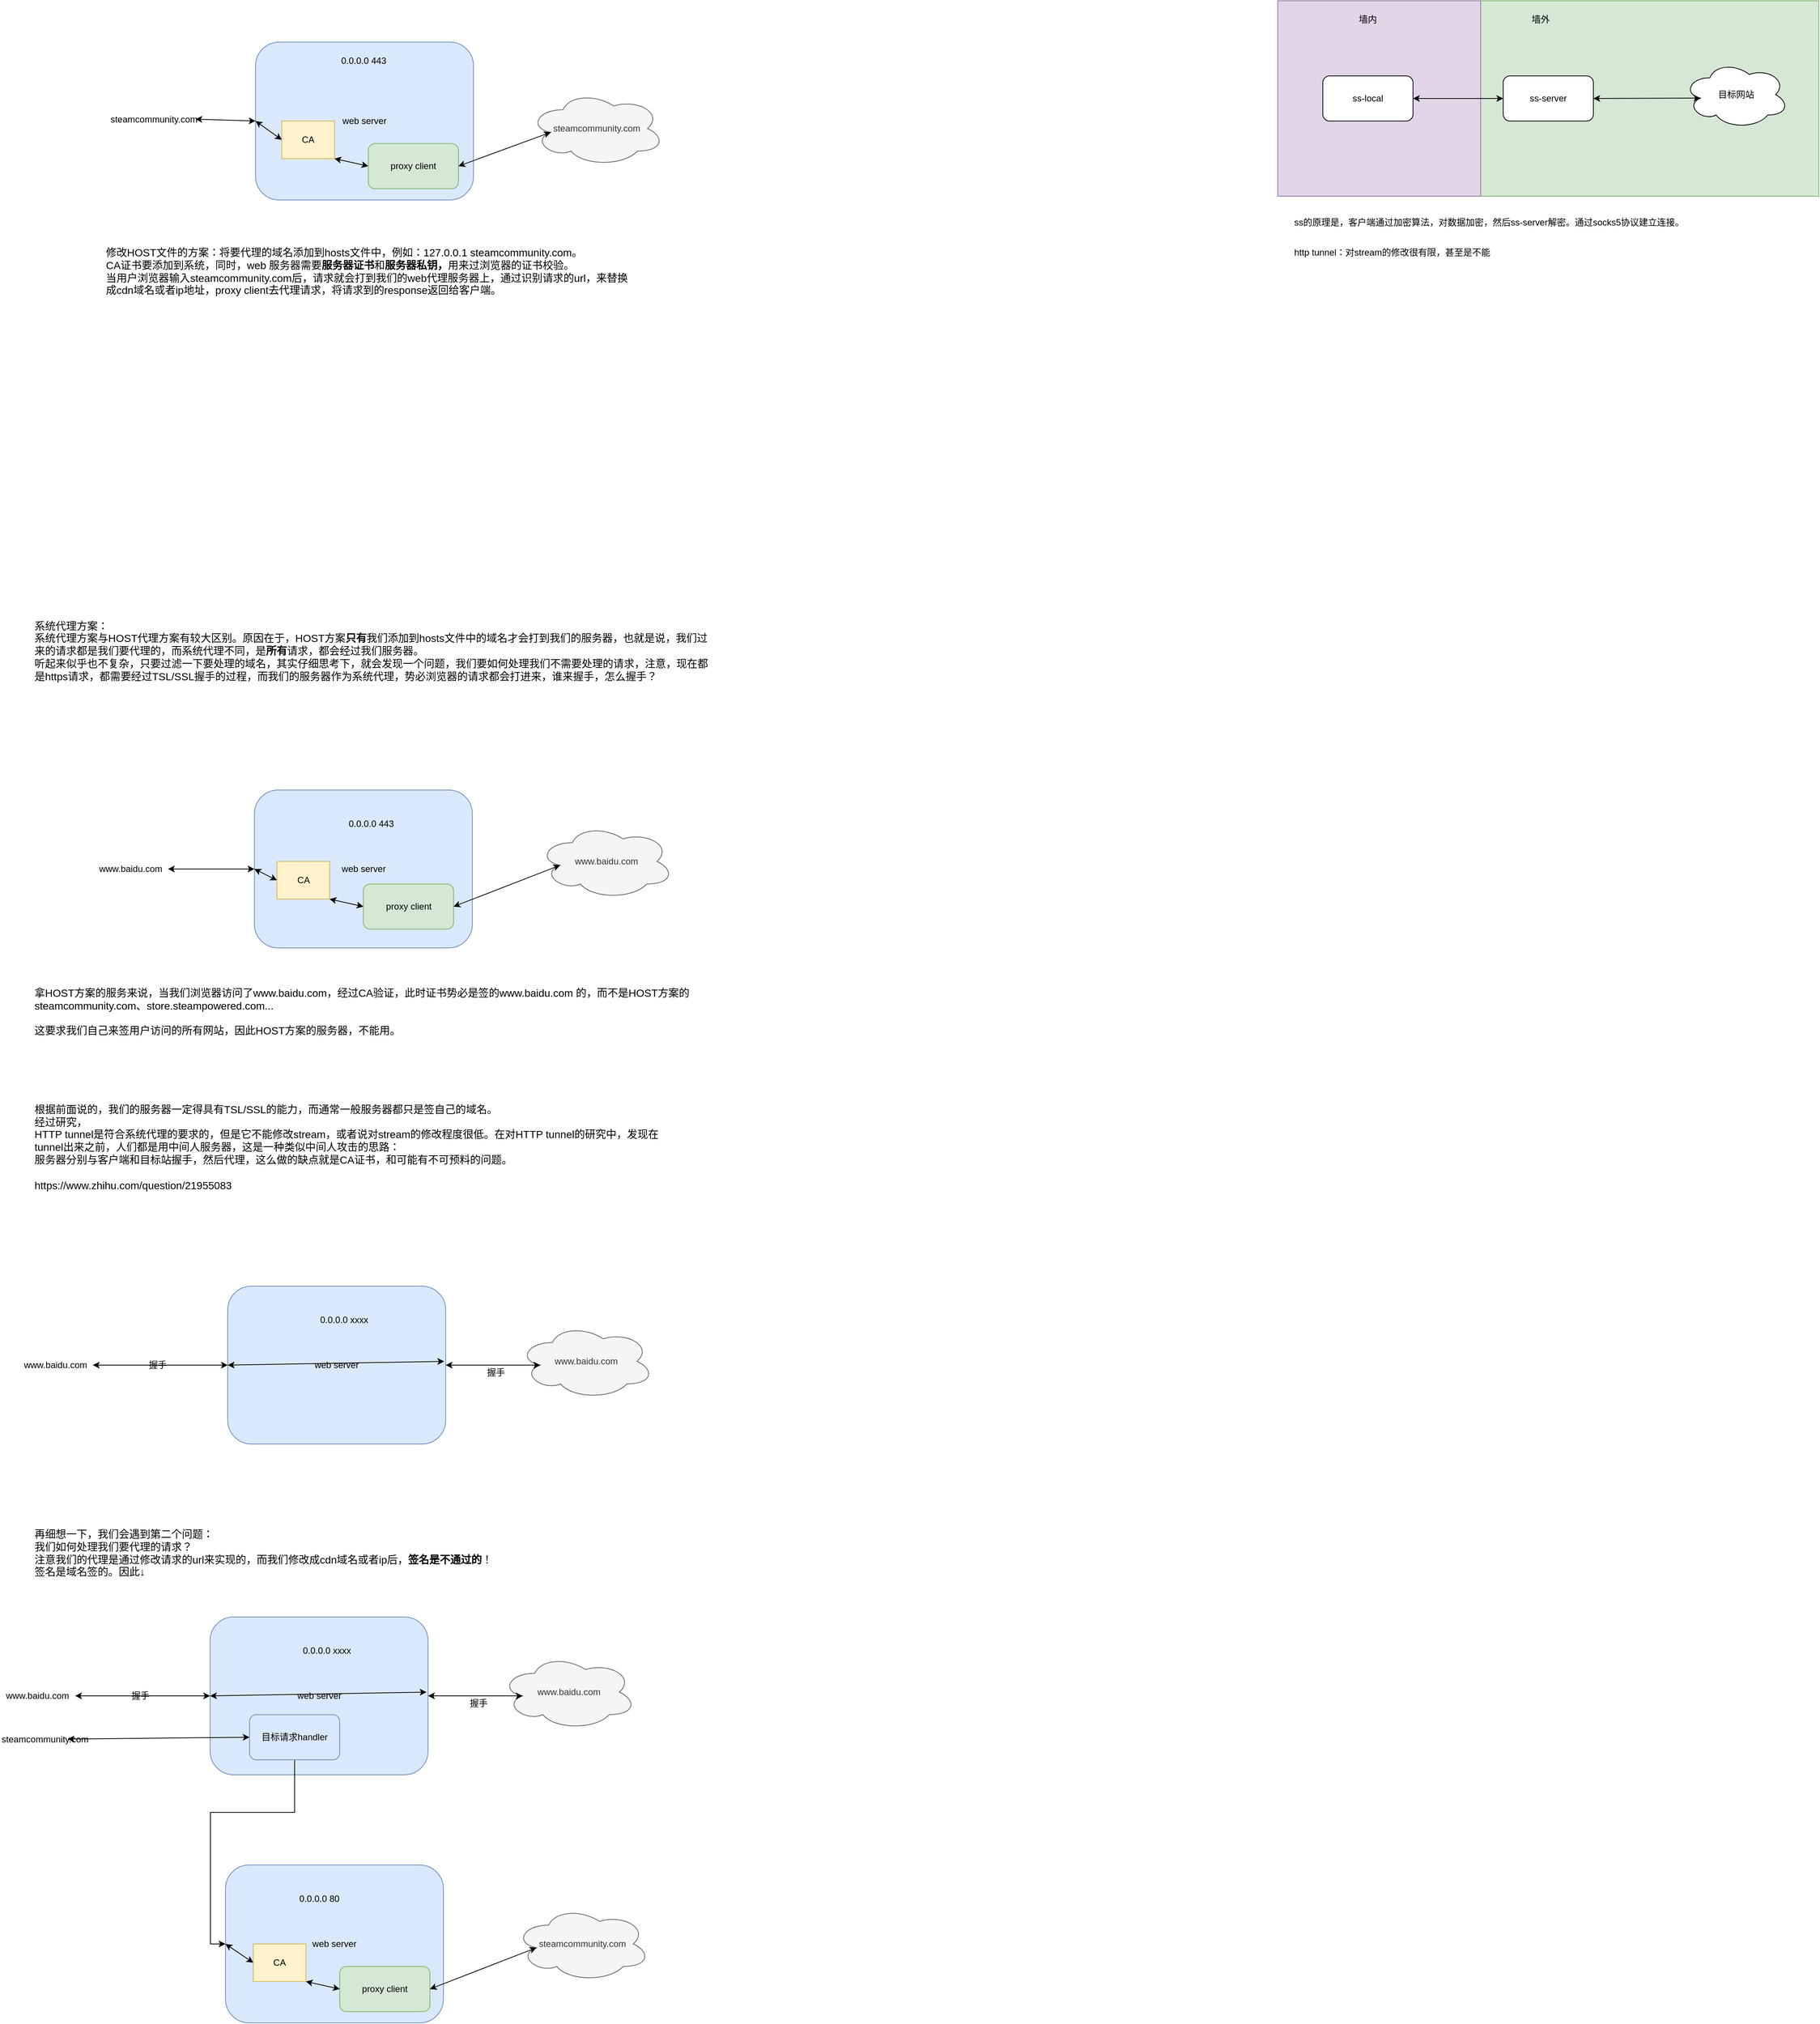 <mxfile version="21.1.4" type="github">
  <diagram name="第 1 页" id="YUYd0LIqAYtx54QK5Qoh">
    <mxGraphModel dx="3610" dy="752" grid="1" gridSize="10" guides="1" tooltips="1" connect="1" arrows="1" fold="1" page="1" pageScale="1" pageWidth="827" pageHeight="1169" math="0" shadow="0">
      <root>
        <mxCell id="0" />
        <mxCell id="1" parent="0" />
        <mxCell id="tb2g8bmfZglnSKSD83fW-8" value="" style="rounded=0;whiteSpace=wrap;html=1;fillColor=#d5e8d4;strokeColor=#82b366;" vertex="1" parent="1">
          <mxGeometry x="240" y="30" width="450" height="260" as="geometry" />
        </mxCell>
        <mxCell id="tb2g8bmfZglnSKSD83fW-7" value="" style="rounded=0;whiteSpace=wrap;html=1;fillColor=#e1d5e7;strokeColor=#9673a6;" vertex="1" parent="1">
          <mxGeometry x="-30" y="30" width="270" height="260" as="geometry" />
        </mxCell>
        <mxCell id="tb2g8bmfZglnSKSD83fW-1" value="ss-local" style="rounded=1;whiteSpace=wrap;html=1;shadow=0;" vertex="1" parent="1">
          <mxGeometry x="30" y="130" width="120" height="60" as="geometry" />
        </mxCell>
        <mxCell id="tb2g8bmfZglnSKSD83fW-2" value="ss-server" style="rounded=1;whiteSpace=wrap;html=1;shadow=0;" vertex="1" parent="1">
          <mxGeometry x="270" y="130" width="120" height="60" as="geometry" />
        </mxCell>
        <mxCell id="tb2g8bmfZglnSKSD83fW-3" value="目标网站" style="ellipse;shape=cloud;whiteSpace=wrap;html=1;shadow=0;" vertex="1" parent="1">
          <mxGeometry x="510" y="110" width="140" height="90" as="geometry" />
        </mxCell>
        <mxCell id="tb2g8bmfZglnSKSD83fW-4" value="" style="endArrow=classic;startArrow=classic;html=1;rounded=0;exitX=1;exitY=0.5;exitDx=0;exitDy=0;entryX=0;entryY=0.5;entryDx=0;entryDy=0;shadow=0;" edge="1" parent="1" source="tb2g8bmfZglnSKSD83fW-1" target="tb2g8bmfZglnSKSD83fW-2">
          <mxGeometry width="50" height="50" relative="1" as="geometry">
            <mxPoint x="140" y="210" as="sourcePoint" />
            <mxPoint x="190" y="160" as="targetPoint" />
          </mxGeometry>
        </mxCell>
        <mxCell id="tb2g8bmfZglnSKSD83fW-6" value="" style="endArrow=classic;startArrow=classic;html=1;rounded=0;exitX=1;exitY=0.5;exitDx=0;exitDy=0;entryX=0.16;entryY=0.55;entryDx=0;entryDy=0;entryPerimeter=0;shadow=0;" edge="1" parent="1" source="tb2g8bmfZglnSKSD83fW-2" target="tb2g8bmfZglnSKSD83fW-3">
          <mxGeometry width="50" height="50" relative="1" as="geometry">
            <mxPoint x="410" y="270" as="sourcePoint" />
            <mxPoint x="460" y="220" as="targetPoint" />
          </mxGeometry>
        </mxCell>
        <mxCell id="tb2g8bmfZglnSKSD83fW-9" value="墙内" style="text;html=1;strokeColor=none;fillColor=none;align=center;verticalAlign=middle;whiteSpace=wrap;rounded=0;" vertex="1" parent="1">
          <mxGeometry x="60" y="40" width="60" height="30" as="geometry" />
        </mxCell>
        <mxCell id="tb2g8bmfZglnSKSD83fW-10" value="墙外" style="text;html=1;strokeColor=none;fillColor=none;align=center;verticalAlign=middle;whiteSpace=wrap;rounded=0;" vertex="1" parent="1">
          <mxGeometry x="290" y="40" width="60" height="30" as="geometry" />
        </mxCell>
        <mxCell id="tb2g8bmfZglnSKSD83fW-12" value="ss的原理是，客户端通过加密算法，对数据加密，然后ss-server解密。通过socks5协议建立连接。" style="text;html=1;strokeColor=none;fillColor=none;align=left;verticalAlign=middle;whiteSpace=wrap;rounded=0;" vertex="1" parent="1">
          <mxGeometry x="-10" y="310" width="630" height="30" as="geometry" />
        </mxCell>
        <mxCell id="tb2g8bmfZglnSKSD83fW-13" value="http tunnel：对stream的修改很有限，甚至是不能" style="text;html=1;strokeColor=none;fillColor=none;align=left;verticalAlign=middle;whiteSpace=wrap;rounded=0;" vertex="1" parent="1">
          <mxGeometry x="-10" y="350" width="630" height="30" as="geometry" />
        </mxCell>
        <mxCell id="tb2g8bmfZglnSKSD83fW-14" value="web server" style="rounded=1;whiteSpace=wrap;html=1;fillColor=#dae8fc;strokeColor=#6c8ebf;" vertex="1" parent="1">
          <mxGeometry x="-1390" y="85" width="290" height="210" as="geometry" />
        </mxCell>
        <mxCell id="tb2g8bmfZglnSKSD83fW-15" value="0.0.0.0 443" style="text;html=1;strokeColor=none;fillColor=none;align=center;verticalAlign=middle;whiteSpace=wrap;rounded=0;" vertex="1" parent="1">
          <mxGeometry x="-1291.5" y="100" width="90" height="20" as="geometry" />
        </mxCell>
        <mxCell id="tb2g8bmfZglnSKSD83fW-17" value="steamcommunity.com" style="text;html=1;strokeColor=none;fillColor=none;align=center;verticalAlign=middle;whiteSpace=wrap;rounded=0;" vertex="1" parent="1">
          <mxGeometry x="-1580" y="175" width="110" height="25" as="geometry" />
        </mxCell>
        <mxCell id="tb2g8bmfZglnSKSD83fW-18" value="" style="endArrow=classic;startArrow=classic;html=1;rounded=0;exitX=1;exitY=0.5;exitDx=0;exitDy=0;entryX=0;entryY=0.5;entryDx=0;entryDy=0;" edge="1" parent="1" source="tb2g8bmfZglnSKSD83fW-17" target="tb2g8bmfZglnSKSD83fW-14">
          <mxGeometry width="50" height="50" relative="1" as="geometry">
            <mxPoint x="-1320" y="310" as="sourcePoint" />
            <mxPoint x="-1270" y="260" as="targetPoint" />
          </mxGeometry>
        </mxCell>
        <mxCell id="tb2g8bmfZglnSKSD83fW-19" value="proxy client" style="rounded=1;whiteSpace=wrap;html=1;fillColor=#d5e8d4;strokeColor=#82b366;" vertex="1" parent="1">
          <mxGeometry x="-1240" y="220" width="120" height="60" as="geometry" />
        </mxCell>
        <mxCell id="tb2g8bmfZglnSKSD83fW-20" value="steamcommunity.com" style="ellipse;shape=cloud;whiteSpace=wrap;html=1;fillColor=#f5f5f5;fontColor=#333333;strokeColor=#666666;" vertex="1" parent="1">
          <mxGeometry x="-1026" y="150" width="180" height="100" as="geometry" />
        </mxCell>
        <mxCell id="tb2g8bmfZglnSKSD83fW-21" value="" style="endArrow=classic;startArrow=classic;html=1;rounded=0;exitX=1;exitY=0.5;exitDx=0;exitDy=0;entryX=0.16;entryY=0.55;entryDx=0;entryDy=0;entryPerimeter=0;" edge="1" parent="1" source="tb2g8bmfZglnSKSD83fW-19" target="tb2g8bmfZglnSKSD83fW-20">
          <mxGeometry width="50" height="50" relative="1" as="geometry">
            <mxPoint x="-960" y="350" as="sourcePoint" />
            <mxPoint x="-910" y="300" as="targetPoint" />
          </mxGeometry>
        </mxCell>
        <mxCell id="tb2g8bmfZglnSKSD83fW-22" value="" style="endArrow=classic;startArrow=classic;html=1;rounded=0;exitX=0;exitY=0.5;exitDx=0;exitDy=0;entryX=0;entryY=0.5;entryDx=0;entryDy=0;" edge="1" parent="1" source="tb2g8bmfZglnSKSD83fW-25" target="tb2g8bmfZglnSKSD83fW-14">
          <mxGeometry width="50" height="50" relative="1" as="geometry">
            <mxPoint x="-960" y="350" as="sourcePoint" />
            <mxPoint x="-910" y="300" as="targetPoint" />
          </mxGeometry>
        </mxCell>
        <mxCell id="tb2g8bmfZglnSKSD83fW-23" value="&lt;font style=&quot;font-size: 14px;&quot;&gt;修改HOST文件的方案：将要代理的域名添加到hosts文件中，例如：127.0.0.1 steamcommunity.com。&lt;br&gt;CA证书要添加到系统，同时，web 服务器需要&lt;b&gt;服务器证书&lt;/b&gt;和&lt;b&gt;服务器私钥，&lt;/b&gt;用来过浏览器的证书校验。&lt;br&gt;当用户浏览器输入steamcommunity.com后，请求就会打到我们的web代理服务器上，通过识别请求的url，来替换成cdn域名或者ip地址，proxy client去代理请求，将请求到的response返回给客户端。&lt;/font&gt;&lt;b&gt;&lt;br&gt;&lt;/b&gt;" style="text;html=1;strokeColor=none;fillColor=none;align=left;verticalAlign=middle;whiteSpace=wrap;rounded=0;" vertex="1" parent="1">
          <mxGeometry x="-1591.5" y="310" width="710" height="160" as="geometry" />
        </mxCell>
        <mxCell id="tb2g8bmfZglnSKSD83fW-26" value="" style="endArrow=classic;startArrow=classic;html=1;rounded=0;exitX=0;exitY=0.5;exitDx=0;exitDy=0;entryX=1;entryY=1;entryDx=0;entryDy=0;" edge="1" parent="1" source="tb2g8bmfZglnSKSD83fW-19" target="tb2g8bmfZglnSKSD83fW-25">
          <mxGeometry width="50" height="50" relative="1" as="geometry">
            <mxPoint x="-1240" y="250" as="sourcePoint" />
            <mxPoint x="-1390" y="190" as="targetPoint" />
          </mxGeometry>
        </mxCell>
        <mxCell id="tb2g8bmfZglnSKSD83fW-25" value="CA" style="rounded=0;whiteSpace=wrap;html=1;fillColor=#fff2cc;strokeColor=#d6b656;" vertex="1" parent="1">
          <mxGeometry x="-1355" y="190" width="70" height="50" as="geometry" />
        </mxCell>
        <mxCell id="tb2g8bmfZglnSKSD83fW-27" value="web server" style="rounded=1;whiteSpace=wrap;html=1;fillColor=#dae8fc;strokeColor=#6c8ebf;" vertex="1" parent="1">
          <mxGeometry x="-1391.5" y="1080" width="290" height="210" as="geometry" />
        </mxCell>
        <mxCell id="tb2g8bmfZglnSKSD83fW-28" value="0.0.0.0 443" style="text;html=1;strokeColor=none;fillColor=none;align=center;verticalAlign=middle;whiteSpace=wrap;rounded=0;" vertex="1" parent="1">
          <mxGeometry x="-1281.5" y="1115" width="90" height="20" as="geometry" />
        </mxCell>
        <mxCell id="tb2g8bmfZglnSKSD83fW-29" value="www.baidu.com" style="text;html=1;strokeColor=none;fillColor=none;align=center;verticalAlign=middle;whiteSpace=wrap;rounded=0;" vertex="1" parent="1">
          <mxGeometry x="-1606.5" y="1170" width="100" height="30" as="geometry" />
        </mxCell>
        <mxCell id="tb2g8bmfZglnSKSD83fW-30" value="" style="endArrow=classic;startArrow=classic;html=1;rounded=0;exitX=1;exitY=0.5;exitDx=0;exitDy=0;entryX=0;entryY=0.5;entryDx=0;entryDy=0;" edge="1" parent="1" source="tb2g8bmfZglnSKSD83fW-29" target="tb2g8bmfZglnSKSD83fW-27">
          <mxGeometry width="50" height="50" relative="1" as="geometry">
            <mxPoint x="-1326.5" y="1295" as="sourcePoint" />
            <mxPoint x="-1276.5" y="1245" as="targetPoint" />
          </mxGeometry>
        </mxCell>
        <mxCell id="tb2g8bmfZglnSKSD83fW-31" value="proxy client" style="rounded=1;whiteSpace=wrap;html=1;fillColor=#d5e8d4;strokeColor=#82b366;" vertex="1" parent="1">
          <mxGeometry x="-1246.5" y="1205" width="120" height="60" as="geometry" />
        </mxCell>
        <mxCell id="tb2g8bmfZglnSKSD83fW-32" value="www.baidu.com" style="ellipse;shape=cloud;whiteSpace=wrap;html=1;fillColor=#f5f5f5;fontColor=#333333;strokeColor=#666666;" vertex="1" parent="1">
          <mxGeometry x="-1013.5" y="1125" width="180" height="100" as="geometry" />
        </mxCell>
        <mxCell id="tb2g8bmfZglnSKSD83fW-33" value="" style="endArrow=classic;startArrow=classic;html=1;rounded=0;exitX=1;exitY=0.5;exitDx=0;exitDy=0;entryX=0.16;entryY=0.55;entryDx=0;entryDy=0;entryPerimeter=0;" edge="1" parent="1" source="tb2g8bmfZglnSKSD83fW-31" target="tb2g8bmfZglnSKSD83fW-32">
          <mxGeometry width="50" height="50" relative="1" as="geometry">
            <mxPoint x="-966.5" y="1335" as="sourcePoint" />
            <mxPoint x="-916.5" y="1285" as="targetPoint" />
          </mxGeometry>
        </mxCell>
        <mxCell id="tb2g8bmfZglnSKSD83fW-34" value="" style="endArrow=classic;startArrow=classic;html=1;rounded=0;exitX=0;exitY=0.5;exitDx=0;exitDy=0;entryX=0;entryY=0.5;entryDx=0;entryDy=0;" edge="1" parent="1" source="tb2g8bmfZglnSKSD83fW-36" target="tb2g8bmfZglnSKSD83fW-27">
          <mxGeometry width="50" height="50" relative="1" as="geometry">
            <mxPoint x="-966.5" y="1335" as="sourcePoint" />
            <mxPoint x="-916.5" y="1285" as="targetPoint" />
          </mxGeometry>
        </mxCell>
        <mxCell id="tb2g8bmfZglnSKSD83fW-35" value="" style="endArrow=classic;startArrow=classic;html=1;rounded=0;exitX=0;exitY=0.5;exitDx=0;exitDy=0;entryX=1;entryY=1;entryDx=0;entryDy=0;" edge="1" parent="1" source="tb2g8bmfZglnSKSD83fW-31" target="tb2g8bmfZglnSKSD83fW-36">
          <mxGeometry width="50" height="50" relative="1" as="geometry">
            <mxPoint x="-1246.5" y="1235" as="sourcePoint" />
            <mxPoint x="-1396.5" y="1175" as="targetPoint" />
          </mxGeometry>
        </mxCell>
        <mxCell id="tb2g8bmfZglnSKSD83fW-36" value="CA" style="rounded=0;whiteSpace=wrap;html=1;fillColor=#fff2cc;strokeColor=#d6b656;" vertex="1" parent="1">
          <mxGeometry x="-1361.5" y="1175" width="70" height="50" as="geometry" />
        </mxCell>
        <mxCell id="tb2g8bmfZglnSKSD83fW-37" value="&lt;span style=&quot;font-size: 14px;&quot;&gt;系统代理方案：&lt;br&gt;系统代理方案与HOST代理方案有较大区别。原因在于，HOST方案&lt;b&gt;只有&lt;/b&gt;我们添加到hosts文件中的域名才会打到我们的服务器，也就是说，我们过来的请求都是我们要代理的，而系统代理不同，是&lt;b&gt;所有&lt;/b&gt;请求，都会经过我们服务器。&lt;br&gt;听起来似乎也不复杂，只要过滤一下要处理的域名，其实仔细思考下，就会发现一个问题，我们要如何处理我们不需要处理的请求，注意，现在都是https请求，都需要经过TSL/SSL握手的过程，而我们的服务器作为系统代理，势必浏览器的请求都会打进来，谁来握手，怎么握手？&lt;br&gt;&lt;/span&gt;" style="text;html=1;strokeColor=none;fillColor=none;align=left;verticalAlign=middle;whiteSpace=wrap;rounded=0;" vertex="1" parent="1">
          <mxGeometry x="-1686" y="790" width="910" height="210" as="geometry" />
        </mxCell>
        <mxCell id="tb2g8bmfZglnSKSD83fW-38" value="&lt;font style=&quot;font-size: 14px;&quot;&gt;拿HOST方案的服务来说，当我们浏览器访问了www.baidu.com，经过CA验证，此时证书势必是签的www.baidu.com 的，而不是HOST方案的steamcommunity.com、store.steampowered.com...&lt;br&gt;&lt;br&gt;这要求我们自己来签用户访问的所有网站，因此HOST方案的服务器，不能用。&lt;br&gt;&lt;/font&gt;" style="text;html=1;strokeColor=none;fillColor=none;align=left;verticalAlign=middle;whiteSpace=wrap;rounded=0;" vertex="1" parent="1">
          <mxGeometry x="-1686" y="1300" width="956" height="150" as="geometry" />
        </mxCell>
        <mxCell id="tb2g8bmfZglnSKSD83fW-40" value="&lt;font style=&quot;font-size: 14px;&quot;&gt;根据前面说的，我们的服务器一定得具有TSL/SSL的能力，而通常一般服务器都只是签自己的域名。&lt;br&gt;&lt;span style=&quot;font-size: 14px;&quot;&gt;经过研究，&lt;/span&gt;&lt;br&gt;&lt;span style=&quot;font-size: 14px;&quot;&gt;HTTP tunnel是符合系统代理的要求的，但是它不能修改stream，或者说对stream的修改程度很低。在对HTTP tunnel的研究中，发现在tunnel出来之前，人们都是用中间人服务器，这是一种类似中间人攻击的思路：&lt;/span&gt;&lt;br&gt;&lt;span style=&quot;font-size: 14px;&quot;&gt;服务器分别与客户端和目标站握手，然后代理，这么做的缺点就是CA证书，和可能有不可预料的问题。&lt;/span&gt;&lt;br&gt;&lt;br&gt;&lt;span style=&quot;font-size: 14px;&quot;&gt;https://www.zhihu.com/question/21955083&lt;/span&gt;&lt;br&gt;&lt;/font&gt;" style="text;html=1;strokeColor=none;fillColor=none;align=left;verticalAlign=middle;whiteSpace=wrap;rounded=0;" vertex="1" parent="1">
          <mxGeometry x="-1686" y="1450" width="859" height="210" as="geometry" />
        </mxCell>
        <mxCell id="tb2g8bmfZglnSKSD83fW-63" value="web server" style="rounded=1;whiteSpace=wrap;html=1;fillColor=#dae8fc;strokeColor=#6c8ebf;" vertex="1" parent="1">
          <mxGeometry x="-1427" y="1740" width="290" height="210" as="geometry" />
        </mxCell>
        <mxCell id="tb2g8bmfZglnSKSD83fW-64" value="0.0.0.0 xxxx" style="text;html=1;strokeColor=none;fillColor=none;align=center;verticalAlign=middle;whiteSpace=wrap;rounded=0;" vertex="1" parent="1">
          <mxGeometry x="-1317" y="1775" width="90" height="20" as="geometry" />
        </mxCell>
        <mxCell id="tb2g8bmfZglnSKSD83fW-65" value="www.baidu.com" style="text;html=1;strokeColor=none;fillColor=none;align=center;verticalAlign=middle;whiteSpace=wrap;rounded=0;" vertex="1" parent="1">
          <mxGeometry x="-1706.5" y="1830" width="100" height="30" as="geometry" />
        </mxCell>
        <mxCell id="tb2g8bmfZglnSKSD83fW-66" value="" style="endArrow=classic;startArrow=classic;html=1;rounded=0;exitX=1;exitY=0.5;exitDx=0;exitDy=0;entryX=0;entryY=0.5;entryDx=0;entryDy=0;" edge="1" parent="1" source="tb2g8bmfZglnSKSD83fW-65" target="tb2g8bmfZglnSKSD83fW-63">
          <mxGeometry width="50" height="50" relative="1" as="geometry">
            <mxPoint x="-1363" y="1965" as="sourcePoint" />
            <mxPoint x="-1313" y="1915" as="targetPoint" />
          </mxGeometry>
        </mxCell>
        <mxCell id="tb2g8bmfZglnSKSD83fW-68" value="www.baidu.com" style="ellipse;shape=cloud;whiteSpace=wrap;html=1;fillColor=#f5f5f5;fontColor=#333333;strokeColor=#666666;" vertex="1" parent="1">
          <mxGeometry x="-1040" y="1790" width="180" height="100" as="geometry" />
        </mxCell>
        <mxCell id="tb2g8bmfZglnSKSD83fW-69" value="" style="endArrow=classic;startArrow=classic;html=1;rounded=0;entryX=0.16;entryY=0.55;entryDx=0;entryDy=0;entryPerimeter=0;" edge="1" parent="1" source="tb2g8bmfZglnSKSD83fW-63" target="tb2g8bmfZglnSKSD83fW-68">
          <mxGeometry width="50" height="50" relative="1" as="geometry">
            <mxPoint x="-1163" y="1905" as="sourcePoint" />
            <mxPoint x="-953" y="1955" as="targetPoint" />
          </mxGeometry>
        </mxCell>
        <mxCell id="tb2g8bmfZglnSKSD83fW-70" value="" style="endArrow=classic;startArrow=classic;html=1;rounded=0;entryX=0;entryY=0.5;entryDx=0;entryDy=0;" edge="1" parent="1" target="tb2g8bmfZglnSKSD83fW-63">
          <mxGeometry width="50" height="50" relative="1" as="geometry">
            <mxPoint x="-1139" y="1840" as="sourcePoint" />
            <mxPoint x="-952" y="1945" as="targetPoint" />
          </mxGeometry>
        </mxCell>
        <mxCell id="tb2g8bmfZglnSKSD83fW-73" value="握手" style="text;html=1;strokeColor=none;fillColor=none;align=center;verticalAlign=middle;whiteSpace=wrap;rounded=0;" vertex="1" parent="1">
          <mxGeometry x="-1100" y="1840" width="60" height="30" as="geometry" />
        </mxCell>
        <mxCell id="tb2g8bmfZglnSKSD83fW-74" value="握手" style="text;html=1;strokeColor=none;fillColor=none;align=center;verticalAlign=middle;whiteSpace=wrap;rounded=0;" vertex="1" parent="1">
          <mxGeometry x="-1550" y="1830" width="60" height="30" as="geometry" />
        </mxCell>
        <mxCell id="tb2g8bmfZglnSKSD83fW-75" value="&lt;font style=&quot;font-size: 14px;&quot;&gt;再细想一下，我们会遇到第二个问题：&lt;br&gt;我们如何处理我们要代理的请求？&lt;br&gt;注意我们的代理是通过修改请求的url来实现的，而我们修改成cdn域名或者ip后，&lt;b&gt;签名是不通过的&lt;/b&gt;！&lt;br&gt;签名是域名签的。因此↓&lt;br&gt;&lt;/font&gt;" style="text;html=1;strokeColor=none;fillColor=none;align=left;verticalAlign=middle;whiteSpace=wrap;rounded=0;" vertex="1" parent="1">
          <mxGeometry x="-1686" y="2050" width="660" height="90" as="geometry" />
        </mxCell>
        <mxCell id="tb2g8bmfZglnSKSD83fW-77" value="web server" style="rounded=1;whiteSpace=wrap;html=1;fillColor=#dae8fc;strokeColor=#6c8ebf;" vertex="1" parent="1">
          <mxGeometry x="-1450.5" y="2180" width="290" height="210" as="geometry" />
        </mxCell>
        <mxCell id="tb2g8bmfZglnSKSD83fW-78" value="0.0.0.0 xxxx" style="text;html=1;strokeColor=none;fillColor=none;align=center;verticalAlign=middle;whiteSpace=wrap;rounded=0;" vertex="1" parent="1">
          <mxGeometry x="-1340.5" y="2215" width="90" height="20" as="geometry" />
        </mxCell>
        <mxCell id="tb2g8bmfZglnSKSD83fW-79" value="www.baidu.com" style="text;html=1;strokeColor=none;fillColor=none;align=center;verticalAlign=middle;whiteSpace=wrap;rounded=0;" vertex="1" parent="1">
          <mxGeometry x="-1730" y="2270" width="100" height="30" as="geometry" />
        </mxCell>
        <mxCell id="tb2g8bmfZglnSKSD83fW-80" value="" style="endArrow=classic;startArrow=classic;html=1;rounded=0;exitX=1;exitY=0.5;exitDx=0;exitDy=0;entryX=0;entryY=0.5;entryDx=0;entryDy=0;" edge="1" parent="1" source="tb2g8bmfZglnSKSD83fW-79" target="tb2g8bmfZglnSKSD83fW-77">
          <mxGeometry width="50" height="50" relative="1" as="geometry">
            <mxPoint x="-1386.5" y="2405" as="sourcePoint" />
            <mxPoint x="-1336.5" y="2355" as="targetPoint" />
          </mxGeometry>
        </mxCell>
        <mxCell id="tb2g8bmfZglnSKSD83fW-81" value="www.baidu.com" style="ellipse;shape=cloud;whiteSpace=wrap;html=1;fillColor=#f5f5f5;fontColor=#333333;strokeColor=#666666;" vertex="1" parent="1">
          <mxGeometry x="-1063.5" y="2230" width="180" height="100" as="geometry" />
        </mxCell>
        <mxCell id="tb2g8bmfZglnSKSD83fW-82" value="" style="endArrow=classic;startArrow=classic;html=1;rounded=0;entryX=0.16;entryY=0.55;entryDx=0;entryDy=0;entryPerimeter=0;" edge="1" parent="1" source="tb2g8bmfZglnSKSD83fW-77" target="tb2g8bmfZglnSKSD83fW-81">
          <mxGeometry width="50" height="50" relative="1" as="geometry">
            <mxPoint x="-1186.5" y="2345" as="sourcePoint" />
            <mxPoint x="-976.5" y="2395" as="targetPoint" />
          </mxGeometry>
        </mxCell>
        <mxCell id="tb2g8bmfZglnSKSD83fW-83" value="" style="endArrow=classic;startArrow=classic;html=1;rounded=0;entryX=0;entryY=0.5;entryDx=0;entryDy=0;" edge="1" parent="1" target="tb2g8bmfZglnSKSD83fW-77">
          <mxGeometry width="50" height="50" relative="1" as="geometry">
            <mxPoint x="-1162.5" y="2280" as="sourcePoint" />
            <mxPoint x="-975.5" y="2385" as="targetPoint" />
          </mxGeometry>
        </mxCell>
        <mxCell id="tb2g8bmfZglnSKSD83fW-84" value="握手" style="text;html=1;strokeColor=none;fillColor=none;align=center;verticalAlign=middle;whiteSpace=wrap;rounded=0;" vertex="1" parent="1">
          <mxGeometry x="-1123.5" y="2280" width="60" height="30" as="geometry" />
        </mxCell>
        <mxCell id="tb2g8bmfZglnSKSD83fW-85" value="握手" style="text;html=1;strokeColor=none;fillColor=none;align=center;verticalAlign=middle;whiteSpace=wrap;rounded=0;" vertex="1" parent="1">
          <mxGeometry x="-1573.5" y="2270" width="60" height="30" as="geometry" />
        </mxCell>
        <mxCell id="tb2g8bmfZglnSKSD83fW-88" value="steamcommunity.com" style="text;html=1;strokeColor=none;fillColor=none;align=center;verticalAlign=middle;whiteSpace=wrap;rounded=0;" vertex="1" parent="1">
          <mxGeometry x="-1700" y="2325" width="60" height="35" as="geometry" />
        </mxCell>
        <mxCell id="tb2g8bmfZglnSKSD83fW-89" value="" style="endArrow=classic;startArrow=classic;html=1;rounded=0;exitX=1;exitY=0.5;exitDx=0;exitDy=0;entryX=0;entryY=0.5;entryDx=0;entryDy=0;" edge="1" parent="1" source="tb2g8bmfZglnSKSD83fW-88" target="tb2g8bmfZglnSKSD83fW-122">
          <mxGeometry width="50" height="50" relative="1" as="geometry">
            <mxPoint x="-1380" y="2400" as="sourcePoint" />
            <mxPoint x="-1330" y="2350" as="targetPoint" />
          </mxGeometry>
        </mxCell>
        <mxCell id="tb2g8bmfZglnSKSD83fW-110" value="web server" style="rounded=1;whiteSpace=wrap;html=1;fillColor=#dae8fc;strokeColor=#6c8ebf;" vertex="1" parent="1">
          <mxGeometry x="-1430" y="2510" width="290" height="210" as="geometry" />
        </mxCell>
        <mxCell id="tb2g8bmfZglnSKSD83fW-111" value="0.0.0.0 80" style="text;html=1;strokeColor=none;fillColor=none;align=center;verticalAlign=middle;whiteSpace=wrap;rounded=0;" vertex="1" parent="1">
          <mxGeometry x="-1350.5" y="2545" width="90" height="20" as="geometry" />
        </mxCell>
        <mxCell id="tb2g8bmfZglnSKSD83fW-114" value="proxy client" style="rounded=1;whiteSpace=wrap;html=1;fillColor=#d5e8d4;strokeColor=#82b366;" vertex="1" parent="1">
          <mxGeometry x="-1278" y="2645" width="120" height="60" as="geometry" />
        </mxCell>
        <mxCell id="tb2g8bmfZglnSKSD83fW-115" value="steamcommunity.com" style="ellipse;shape=cloud;whiteSpace=wrap;html=1;fillColor=#f5f5f5;fontColor=#333333;strokeColor=#666666;" vertex="1" parent="1">
          <mxGeometry x="-1045" y="2565" width="180" height="100" as="geometry" />
        </mxCell>
        <mxCell id="tb2g8bmfZglnSKSD83fW-116" value="" style="endArrow=classic;startArrow=classic;html=1;rounded=0;exitX=1;exitY=0.5;exitDx=0;exitDy=0;entryX=0.16;entryY=0.55;entryDx=0;entryDy=0;entryPerimeter=0;" edge="1" parent="1" source="tb2g8bmfZglnSKSD83fW-114" target="tb2g8bmfZglnSKSD83fW-115">
          <mxGeometry width="50" height="50" relative="1" as="geometry">
            <mxPoint x="-998" y="2775" as="sourcePoint" />
            <mxPoint x="-948" y="2725" as="targetPoint" />
          </mxGeometry>
        </mxCell>
        <mxCell id="tb2g8bmfZglnSKSD83fW-117" value="" style="endArrow=classic;startArrow=classic;html=1;rounded=0;exitX=0;exitY=0.5;exitDx=0;exitDy=0;entryX=0;entryY=0.5;entryDx=0;entryDy=0;" edge="1" parent="1" source="tb2g8bmfZglnSKSD83fW-119" target="tb2g8bmfZglnSKSD83fW-110">
          <mxGeometry width="50" height="50" relative="1" as="geometry">
            <mxPoint x="-998" y="2775" as="sourcePoint" />
            <mxPoint x="-948" y="2725" as="targetPoint" />
          </mxGeometry>
        </mxCell>
        <mxCell id="tb2g8bmfZglnSKSD83fW-118" value="" style="endArrow=classic;startArrow=classic;html=1;rounded=0;exitX=0;exitY=0.5;exitDx=0;exitDy=0;entryX=1;entryY=1;entryDx=0;entryDy=0;" edge="1" parent="1" source="tb2g8bmfZglnSKSD83fW-114" target="tb2g8bmfZglnSKSD83fW-119">
          <mxGeometry width="50" height="50" relative="1" as="geometry">
            <mxPoint x="-1278" y="2675" as="sourcePoint" />
            <mxPoint x="-1428" y="2615" as="targetPoint" />
          </mxGeometry>
        </mxCell>
        <mxCell id="tb2g8bmfZglnSKSD83fW-119" value="CA" style="rounded=0;whiteSpace=wrap;html=1;fillColor=#fff2cc;strokeColor=#d6b656;" vertex="1" parent="1">
          <mxGeometry x="-1393" y="2615" width="70" height="50" as="geometry" />
        </mxCell>
        <mxCell id="tb2g8bmfZglnSKSD83fW-123" style="edgeStyle=orthogonalEdgeStyle;rounded=0;orthogonalLoop=1;jettySize=auto;html=1;exitX=0.5;exitY=1;exitDx=0;exitDy=0;entryX=0;entryY=0.5;entryDx=0;entryDy=0;" edge="1" parent="1" source="tb2g8bmfZglnSKSD83fW-122" target="tb2g8bmfZglnSKSD83fW-110">
          <mxGeometry relative="1" as="geometry" />
        </mxCell>
        <mxCell id="tb2g8bmfZglnSKSD83fW-122" value="目标请求handler" style="rounded=1;whiteSpace=wrap;html=1;fillColor=#dae8fc;strokeColor=#6c8ebf;" vertex="1" parent="1">
          <mxGeometry x="-1398" y="2310" width="120" height="60" as="geometry" />
        </mxCell>
      </root>
    </mxGraphModel>
  </diagram>
</mxfile>
